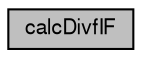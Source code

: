 digraph G
{
  bgcolor="transparent";
  edge [fontname="FreeSans",fontsize="10",labelfontname="FreeSans",labelfontsize="10"];
  node [fontname="FreeSans",fontsize="10",shape=record];
  rankdir=LR;
  Node1 [label="calcDivfIF",height=0.2,width=0.4,color="black", fillcolor="grey75", style="filled" fontcolor="black"];
}
